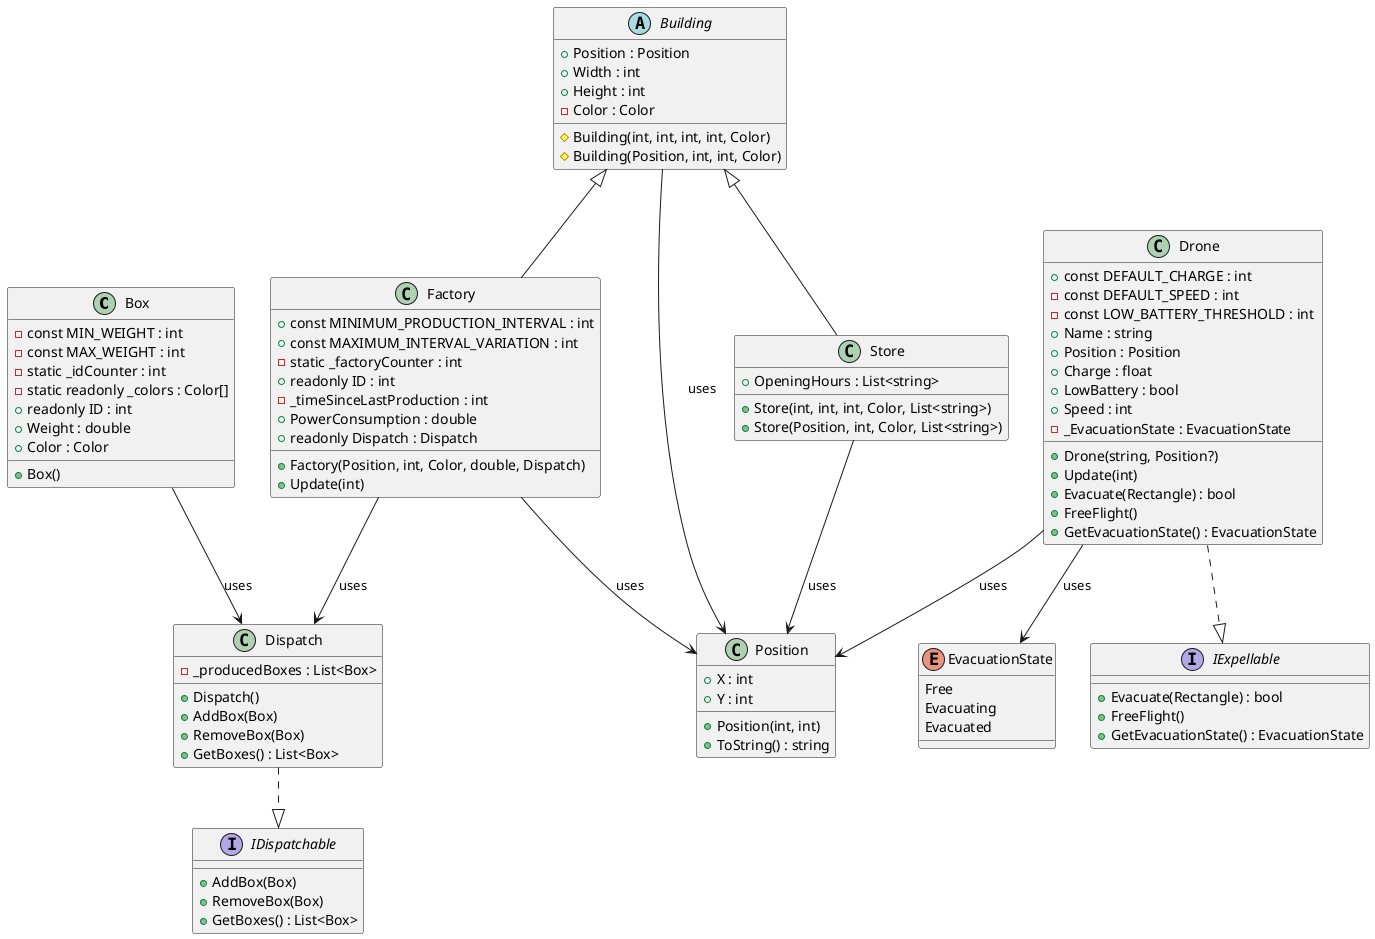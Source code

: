 @startuml
class Box {
   - const MIN_WEIGHT : int
   - const MAX_WEIGHT : int
   - static _idCounter : int
   - static readonly _colors : Color[]
   + readonly ID : int
   + Weight : double
   + Color : Color
   + Box()
}

abstract class Building {
   + Position : Position
   + Width : int
   + Height : int
   - Color : Color
   # Building(int, int, int, int, Color)
   # Building(Position, int, int, Color)
}

class Dispatch {
   - _producedBoxes : List<Box>
   + Dispatch()
   + AddBox(Box)
   + RemoveBox(Box)
   + GetBoxes() : List<Box>
}

class Drone {
   + const DEFAULT_CHARGE : int
   - const DEFAULT_SPEED : int
   - const LOW_BATTERY_THRESHOLD : int
   + Name : string
   + Position : Position
   + Charge : float
   + LowBattery : bool
   + Speed : int
   - _EvacuationState : EvacuationState
   + Drone(string, Position?)
   + Update(int)
   + Evacuate(Rectangle) : bool
   + FreeFlight()
   + GetEvacuationState() : EvacuationState
}

class Factory extends Building {
   + const MINIMUM_PRODUCTION_INTERVAL : int
   + const MAXIMUM_INTERVAL_VARIATION : int
   - static _factoryCounter : int
   + readonly ID : int
   - _timeSinceLastProduction : int
   + PowerConsumption : double
   + readonly Dispatch : Dispatch
   + Factory(Position, int, Color, double, Dispatch)
   + Update(int)
}

interface IDispatchable {
   + AddBox(Box)
   + RemoveBox(Box)
   + GetBoxes() : List<Box>
}

enum EvacuationState {
   Free
   Evacuating
   Evacuated
}

interface IExpellable {
   + Evacuate(Rectangle) : bool
   + FreeFlight()
   + GetEvacuationState() : EvacuationState
}

class Position {
   + X : int
   + Y : int
   + Position(int, int)
   + ToString() : string
}

class Store extends Building {
   + OpeningHours : List<string>
   + Store(int, int, int, Color, List<string>)
   + Store(Position, int, Color, List<string>)
}

Box --> Dispatch : uses
Factory --> Dispatch : uses
Drone ..|> IExpellable
Dispatch ..|> IDispatchable
Drone --> EvacuationState : uses
Drone --> Position : uses
Building --> Position : uses
Store --> Position : uses
Factory --> Position : uses
@enduml